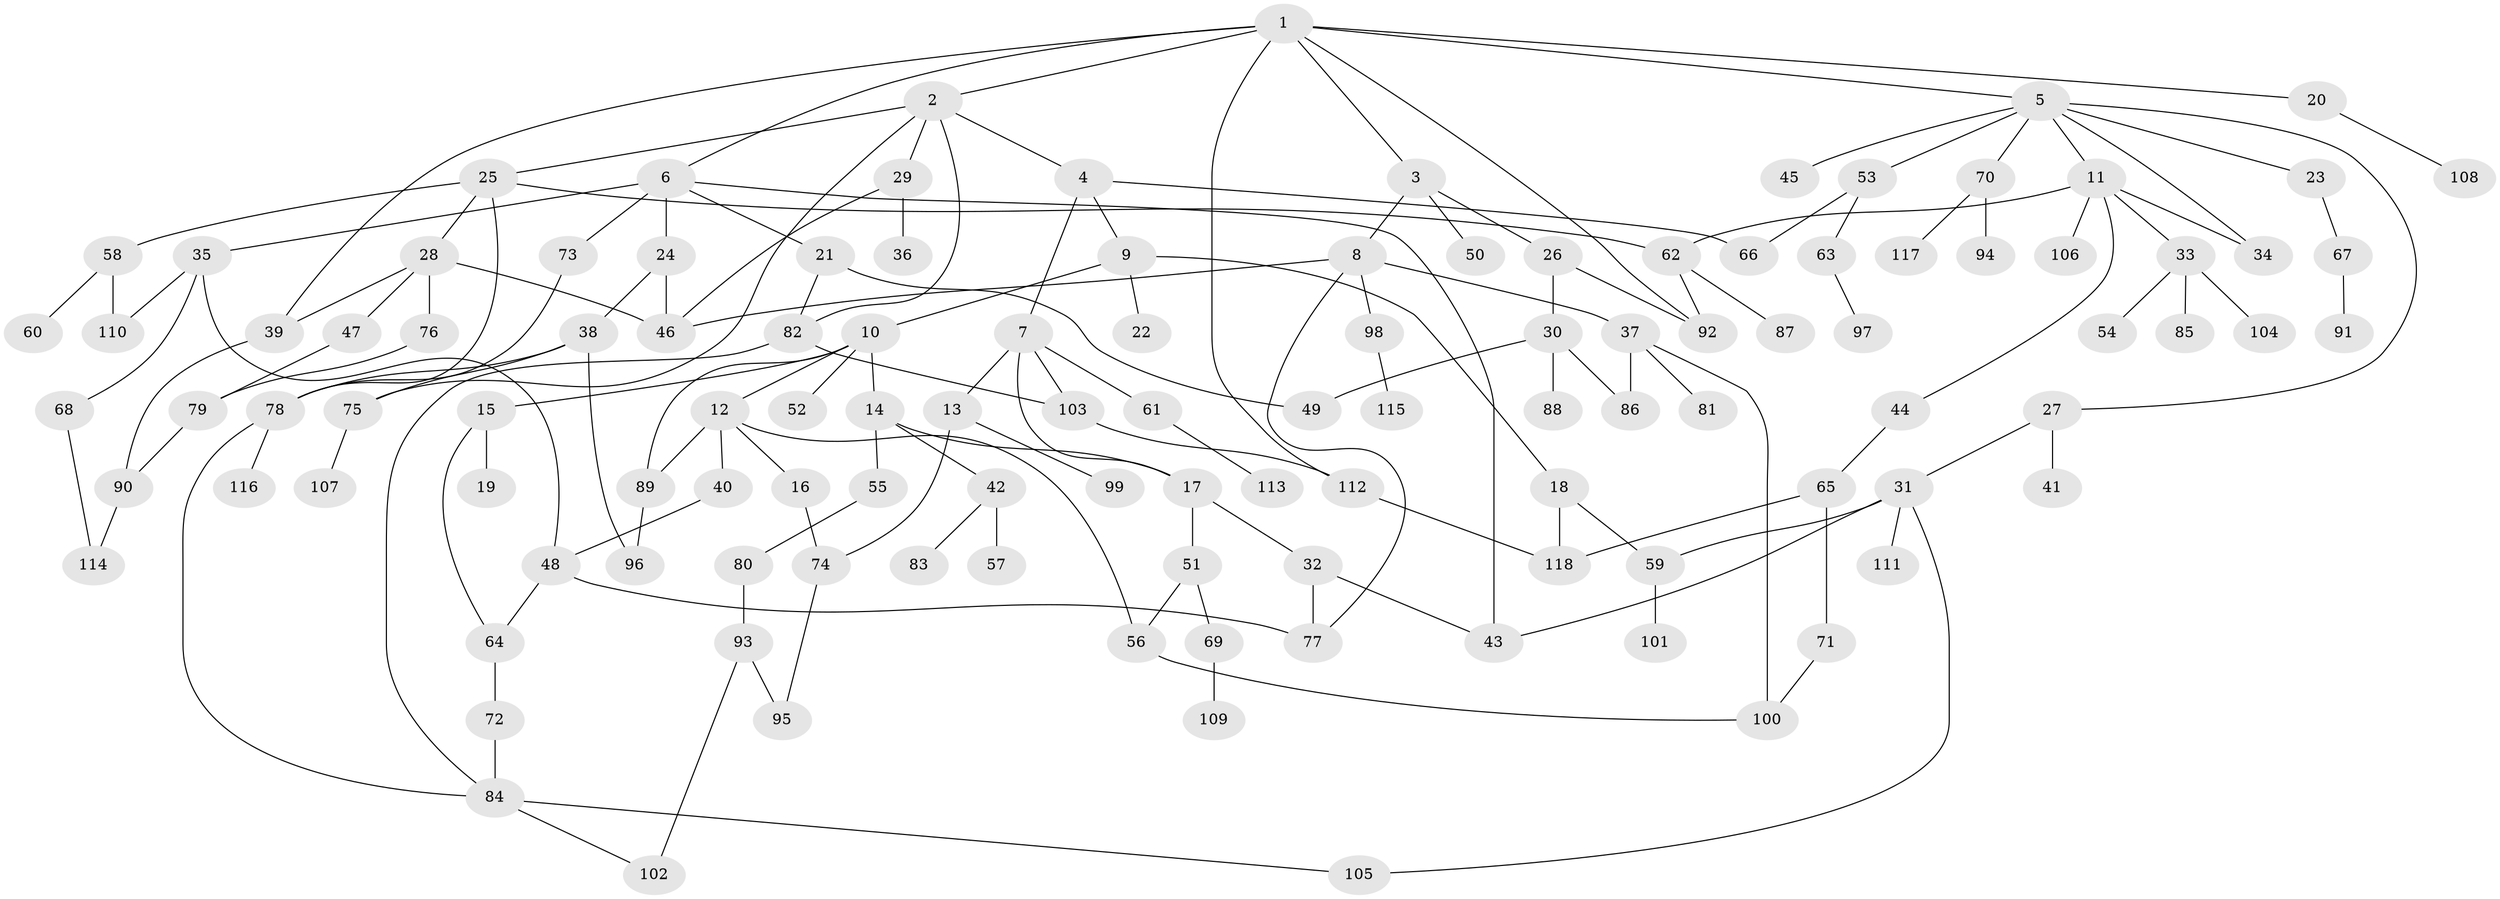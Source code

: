 // Generated by graph-tools (version 1.1) at 2025/13/03/09/25 04:13:23]
// undirected, 118 vertices, 159 edges
graph export_dot {
graph [start="1"]
  node [color=gray90,style=filled];
  1;
  2;
  3;
  4;
  5;
  6;
  7;
  8;
  9;
  10;
  11;
  12;
  13;
  14;
  15;
  16;
  17;
  18;
  19;
  20;
  21;
  22;
  23;
  24;
  25;
  26;
  27;
  28;
  29;
  30;
  31;
  32;
  33;
  34;
  35;
  36;
  37;
  38;
  39;
  40;
  41;
  42;
  43;
  44;
  45;
  46;
  47;
  48;
  49;
  50;
  51;
  52;
  53;
  54;
  55;
  56;
  57;
  58;
  59;
  60;
  61;
  62;
  63;
  64;
  65;
  66;
  67;
  68;
  69;
  70;
  71;
  72;
  73;
  74;
  75;
  76;
  77;
  78;
  79;
  80;
  81;
  82;
  83;
  84;
  85;
  86;
  87;
  88;
  89;
  90;
  91;
  92;
  93;
  94;
  95;
  96;
  97;
  98;
  99;
  100;
  101;
  102;
  103;
  104;
  105;
  106;
  107;
  108;
  109;
  110;
  111;
  112;
  113;
  114;
  115;
  116;
  117;
  118;
  1 -- 2;
  1 -- 3;
  1 -- 5;
  1 -- 6;
  1 -- 20;
  1 -- 39;
  1 -- 92;
  1 -- 112;
  2 -- 4;
  2 -- 25;
  2 -- 29;
  2 -- 75;
  2 -- 82;
  3 -- 8;
  3 -- 26;
  3 -- 50;
  4 -- 7;
  4 -- 9;
  4 -- 66;
  5 -- 11;
  5 -- 23;
  5 -- 27;
  5 -- 34;
  5 -- 45;
  5 -- 53;
  5 -- 70;
  6 -- 21;
  6 -- 24;
  6 -- 35;
  6 -- 43;
  6 -- 73;
  7 -- 13;
  7 -- 17;
  7 -- 61;
  7 -- 103;
  8 -- 37;
  8 -- 46;
  8 -- 98;
  8 -- 77;
  9 -- 10;
  9 -- 18;
  9 -- 22;
  10 -- 12;
  10 -- 14;
  10 -- 15;
  10 -- 52;
  10 -- 89;
  11 -- 33;
  11 -- 44;
  11 -- 106;
  11 -- 62;
  11 -- 34;
  12 -- 16;
  12 -- 40;
  12 -- 56;
  12 -- 89;
  13 -- 74;
  13 -- 99;
  14 -- 42;
  14 -- 55;
  14 -- 17;
  15 -- 19;
  15 -- 64;
  16 -- 74;
  17 -- 32;
  17 -- 51;
  18 -- 118;
  18 -- 59;
  20 -- 108;
  21 -- 49;
  21 -- 82;
  23 -- 67;
  24 -- 38;
  24 -- 46;
  25 -- 28;
  25 -- 58;
  25 -- 62;
  25 -- 78;
  26 -- 30;
  26 -- 92;
  27 -- 31;
  27 -- 41;
  28 -- 47;
  28 -- 76;
  28 -- 46;
  28 -- 39;
  29 -- 36;
  29 -- 46;
  30 -- 49;
  30 -- 86;
  30 -- 88;
  31 -- 59;
  31 -- 111;
  31 -- 43;
  31 -- 105;
  32 -- 77;
  32 -- 43;
  33 -- 54;
  33 -- 85;
  33 -- 104;
  35 -- 68;
  35 -- 48;
  35 -- 110;
  37 -- 81;
  37 -- 100;
  37 -- 86;
  38 -- 96;
  38 -- 75;
  38 -- 78;
  39 -- 90;
  40 -- 48;
  42 -- 57;
  42 -- 83;
  44 -- 65;
  47 -- 79;
  48 -- 64;
  48 -- 77;
  51 -- 69;
  51 -- 56;
  53 -- 63;
  53 -- 66;
  55 -- 80;
  56 -- 100;
  58 -- 60;
  58 -- 110;
  59 -- 101;
  61 -- 113;
  62 -- 87;
  62 -- 92;
  63 -- 97;
  64 -- 72;
  65 -- 71;
  65 -- 118;
  67 -- 91;
  68 -- 114;
  69 -- 109;
  70 -- 94;
  70 -- 117;
  71 -- 100;
  72 -- 84;
  73 -- 78;
  74 -- 95;
  75 -- 107;
  76 -- 79;
  78 -- 116;
  78 -- 84;
  79 -- 90;
  80 -- 93;
  82 -- 84;
  82 -- 103;
  84 -- 102;
  84 -- 105;
  89 -- 96;
  90 -- 114;
  93 -- 102;
  93 -- 95;
  98 -- 115;
  103 -- 112;
  112 -- 118;
}
